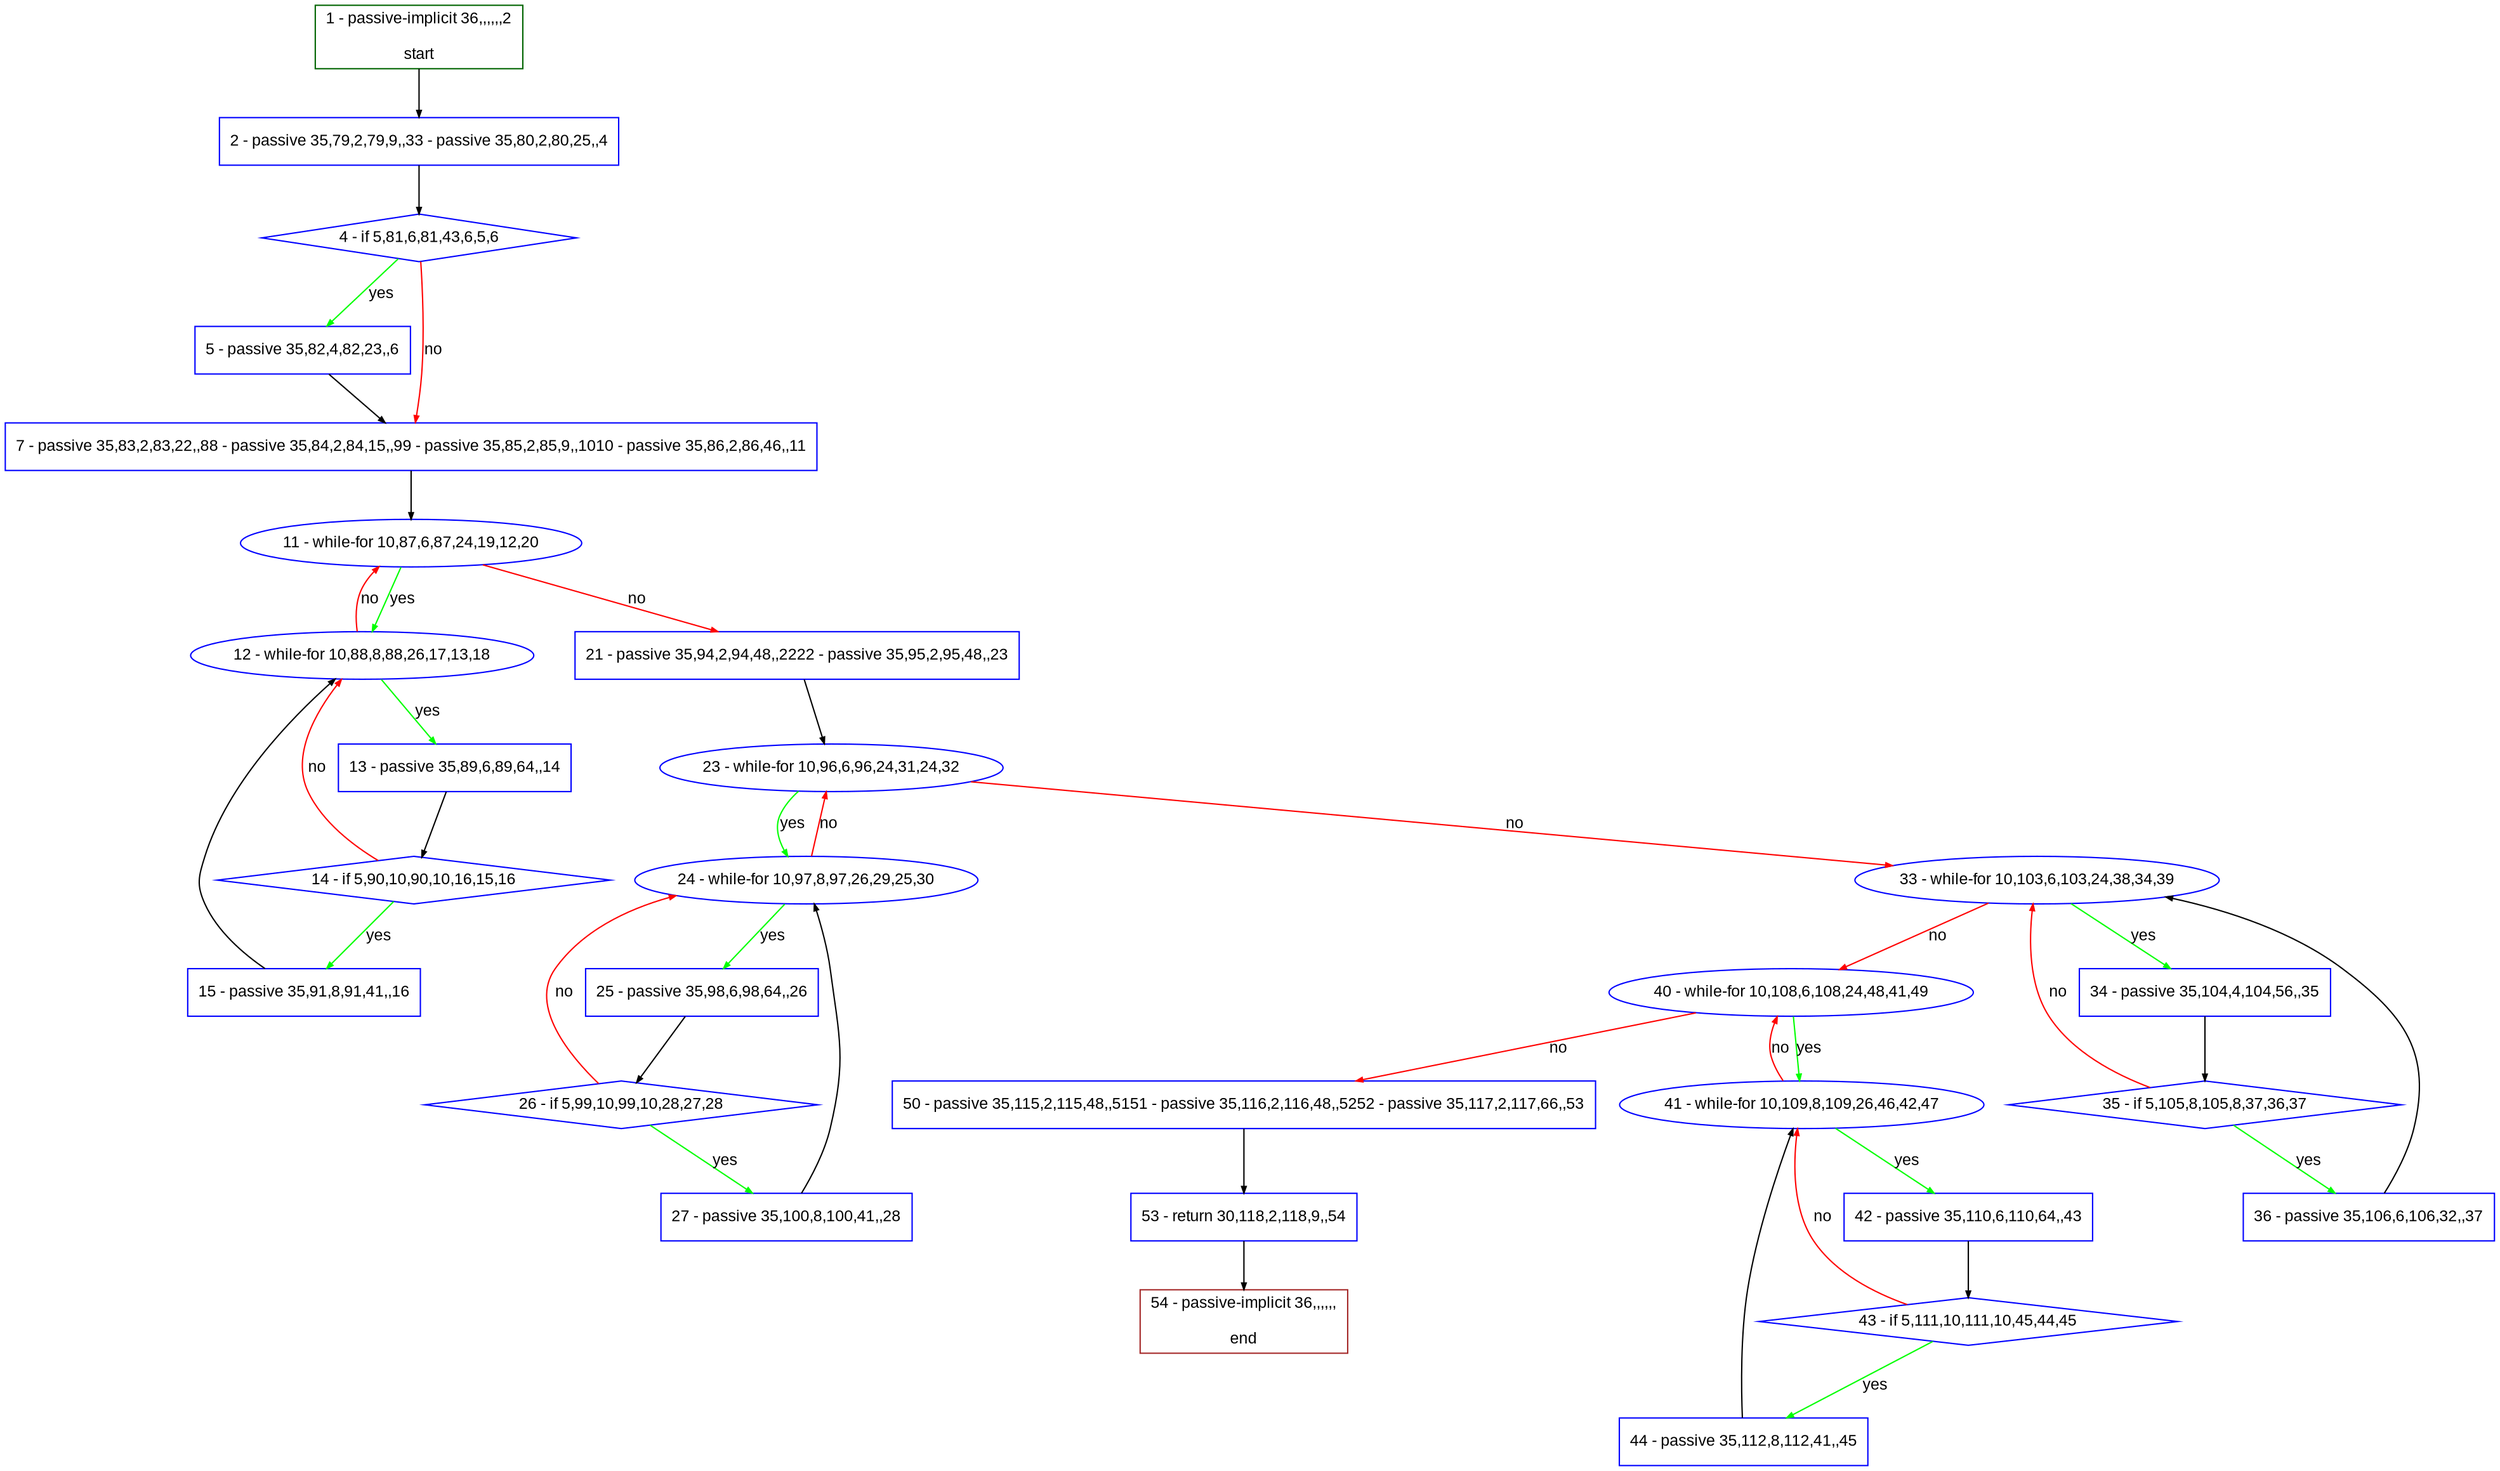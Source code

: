 digraph "" {
  graph [pack="true", label="", fontsize="12", packmode="clust", fontname="Arial", fillcolor="#FFFFCC", bgcolor="white", style="rounded,filled", compound="true"];
  node [node_initialized="no", label="", color="grey", fontsize="12", fillcolor="white", fontname="Arial", style="filled", shape="rectangle", compound="true", fixedsize="false"];
  edge [fontcolor="black", arrowhead="normal", arrowtail="none", arrowsize="0.5", ltail="", label="", color="black", fontsize="12", lhead="", fontname="Arial", dir="forward", compound="true"];
  __N1 [label="2 - passive 35,79,2,79,9,,33 - passive 35,80,2,80,25,,4", color="#0000ff", fillcolor="#ffffff", style="filled", shape="box"];
  __N2 [label="1 - passive-implicit 36,,,,,,2\n\nstart", color="#006400", fillcolor="#ffffff", style="filled", shape="box"];
  __N3 [label="4 - if 5,81,6,81,43,6,5,6", color="#0000ff", fillcolor="#ffffff", style="filled", shape="diamond"];
  __N4 [label="5 - passive 35,82,4,82,23,,6", color="#0000ff", fillcolor="#ffffff", style="filled", shape="box"];
  __N5 [label="7 - passive 35,83,2,83,22,,88 - passive 35,84,2,84,15,,99 - passive 35,85,2,85,9,,1010 - passive 35,86,2,86,46,,11", color="#0000ff", fillcolor="#ffffff", style="filled", shape="box"];
  __N6 [label="11 - while-for 10,87,6,87,24,19,12,20", color="#0000ff", fillcolor="#ffffff", style="filled", shape="oval"];
  __N7 [label="12 - while-for 10,88,8,88,26,17,13,18", color="#0000ff", fillcolor="#ffffff", style="filled", shape="oval"];
  __N8 [label="21 - passive 35,94,2,94,48,,2222 - passive 35,95,2,95,48,,23", color="#0000ff", fillcolor="#ffffff", style="filled", shape="box"];
  __N9 [label="13 - passive 35,89,6,89,64,,14", color="#0000ff", fillcolor="#ffffff", style="filled", shape="box"];
  __N10 [label="14 - if 5,90,10,90,10,16,15,16", color="#0000ff", fillcolor="#ffffff", style="filled", shape="diamond"];
  __N11 [label="15 - passive 35,91,8,91,41,,16", color="#0000ff", fillcolor="#ffffff", style="filled", shape="box"];
  __N12 [label="23 - while-for 10,96,6,96,24,31,24,32", color="#0000ff", fillcolor="#ffffff", style="filled", shape="oval"];
  __N13 [label="24 - while-for 10,97,8,97,26,29,25,30", color="#0000ff", fillcolor="#ffffff", style="filled", shape="oval"];
  __N14 [label="33 - while-for 10,103,6,103,24,38,34,39", color="#0000ff", fillcolor="#ffffff", style="filled", shape="oval"];
  __N15 [label="25 - passive 35,98,6,98,64,,26", color="#0000ff", fillcolor="#ffffff", style="filled", shape="box"];
  __N16 [label="26 - if 5,99,10,99,10,28,27,28", color="#0000ff", fillcolor="#ffffff", style="filled", shape="diamond"];
  __N17 [label="27 - passive 35,100,8,100,41,,28", color="#0000ff", fillcolor="#ffffff", style="filled", shape="box"];
  __N18 [label="34 - passive 35,104,4,104,56,,35", color="#0000ff", fillcolor="#ffffff", style="filled", shape="box"];
  __N19 [label="40 - while-for 10,108,6,108,24,48,41,49", color="#0000ff", fillcolor="#ffffff", style="filled", shape="oval"];
  __N20 [label="35 - if 5,105,8,105,8,37,36,37", color="#0000ff", fillcolor="#ffffff", style="filled", shape="diamond"];
  __N21 [label="36 - passive 35,106,6,106,32,,37", color="#0000ff", fillcolor="#ffffff", style="filled", shape="box"];
  __N22 [label="41 - while-for 10,109,8,109,26,46,42,47", color="#0000ff", fillcolor="#ffffff", style="filled", shape="oval"];
  __N23 [label="50 - passive 35,115,2,115,48,,5151 - passive 35,116,2,116,48,,5252 - passive 35,117,2,117,66,,53", color="#0000ff", fillcolor="#ffffff", style="filled", shape="box"];
  __N24 [label="42 - passive 35,110,6,110,64,,43", color="#0000ff", fillcolor="#ffffff", style="filled", shape="box"];
  __N25 [label="43 - if 5,111,10,111,10,45,44,45", color="#0000ff", fillcolor="#ffffff", style="filled", shape="diamond"];
  __N26 [label="44 - passive 35,112,8,112,41,,45", color="#0000ff", fillcolor="#ffffff", style="filled", shape="box"];
  __N27 [label="53 - return 30,118,2,118,9,,54", color="#0000ff", fillcolor="#ffffff", style="filled", shape="box"];
  __N28 [label="54 - passive-implicit 36,,,,,,\n\nend", color="#a52a2a", fillcolor="#ffffff", style="filled", shape="box"];
  __N2 -> __N1 [arrowhead="normal", arrowtail="none", color="#000000", label="", dir="forward"];
  __N1 -> __N3 [arrowhead="normal", arrowtail="none", color="#000000", label="", dir="forward"];
  __N3 -> __N4 [arrowhead="normal", arrowtail="none", color="#00ff00", label="yes", dir="forward"];
  __N3 -> __N5 [arrowhead="normal", arrowtail="none", color="#ff0000", label="no", dir="forward"];
  __N4 -> __N5 [arrowhead="normal", arrowtail="none", color="#000000", label="", dir="forward"];
  __N5 -> __N6 [arrowhead="normal", arrowtail="none", color="#000000", label="", dir="forward"];
  __N6 -> __N7 [arrowhead="normal", arrowtail="none", color="#00ff00", label="yes", dir="forward"];
  __N7 -> __N6 [arrowhead="normal", arrowtail="none", color="#ff0000", label="no", dir="forward"];
  __N6 -> __N8 [arrowhead="normal", arrowtail="none", color="#ff0000", label="no", dir="forward"];
  __N7 -> __N9 [arrowhead="normal", arrowtail="none", color="#00ff00", label="yes", dir="forward"];
  __N9 -> __N10 [arrowhead="normal", arrowtail="none", color="#000000", label="", dir="forward"];
  __N10 -> __N7 [arrowhead="normal", arrowtail="none", color="#ff0000", label="no", dir="forward"];
  __N10 -> __N11 [arrowhead="normal", arrowtail="none", color="#00ff00", label="yes", dir="forward"];
  __N11 -> __N7 [arrowhead="normal", arrowtail="none", color="#000000", label="", dir="forward"];
  __N8 -> __N12 [arrowhead="normal", arrowtail="none", color="#000000", label="", dir="forward"];
  __N12 -> __N13 [arrowhead="normal", arrowtail="none", color="#00ff00", label="yes", dir="forward"];
  __N13 -> __N12 [arrowhead="normal", arrowtail="none", color="#ff0000", label="no", dir="forward"];
  __N12 -> __N14 [arrowhead="normal", arrowtail="none", color="#ff0000", label="no", dir="forward"];
  __N13 -> __N15 [arrowhead="normal", arrowtail="none", color="#00ff00", label="yes", dir="forward"];
  __N15 -> __N16 [arrowhead="normal", arrowtail="none", color="#000000", label="", dir="forward"];
  __N16 -> __N13 [arrowhead="normal", arrowtail="none", color="#ff0000", label="no", dir="forward"];
  __N16 -> __N17 [arrowhead="normal", arrowtail="none", color="#00ff00", label="yes", dir="forward"];
  __N17 -> __N13 [arrowhead="normal", arrowtail="none", color="#000000", label="", dir="forward"];
  __N14 -> __N18 [arrowhead="normal", arrowtail="none", color="#00ff00", label="yes", dir="forward"];
  __N14 -> __N19 [arrowhead="normal", arrowtail="none", color="#ff0000", label="no", dir="forward"];
  __N18 -> __N20 [arrowhead="normal", arrowtail="none", color="#000000", label="", dir="forward"];
  __N20 -> __N14 [arrowhead="normal", arrowtail="none", color="#ff0000", label="no", dir="forward"];
  __N20 -> __N21 [arrowhead="normal", arrowtail="none", color="#00ff00", label="yes", dir="forward"];
  __N21 -> __N14 [arrowhead="normal", arrowtail="none", color="#000000", label="", dir="forward"];
  __N19 -> __N22 [arrowhead="normal", arrowtail="none", color="#00ff00", label="yes", dir="forward"];
  __N22 -> __N19 [arrowhead="normal", arrowtail="none", color="#ff0000", label="no", dir="forward"];
  __N19 -> __N23 [arrowhead="normal", arrowtail="none", color="#ff0000", label="no", dir="forward"];
  __N22 -> __N24 [arrowhead="normal", arrowtail="none", color="#00ff00", label="yes", dir="forward"];
  __N24 -> __N25 [arrowhead="normal", arrowtail="none", color="#000000", label="", dir="forward"];
  __N25 -> __N22 [arrowhead="normal", arrowtail="none", color="#ff0000", label="no", dir="forward"];
  __N25 -> __N26 [arrowhead="normal", arrowtail="none", color="#00ff00", label="yes", dir="forward"];
  __N26 -> __N22 [arrowhead="normal", arrowtail="none", color="#000000", label="", dir="forward"];
  __N23 -> __N27 [arrowhead="normal", arrowtail="none", color="#000000", label="", dir="forward"];
  __N27 -> __N28 [arrowhead="normal", arrowtail="none", color="#000000", label="", dir="forward"];
}
